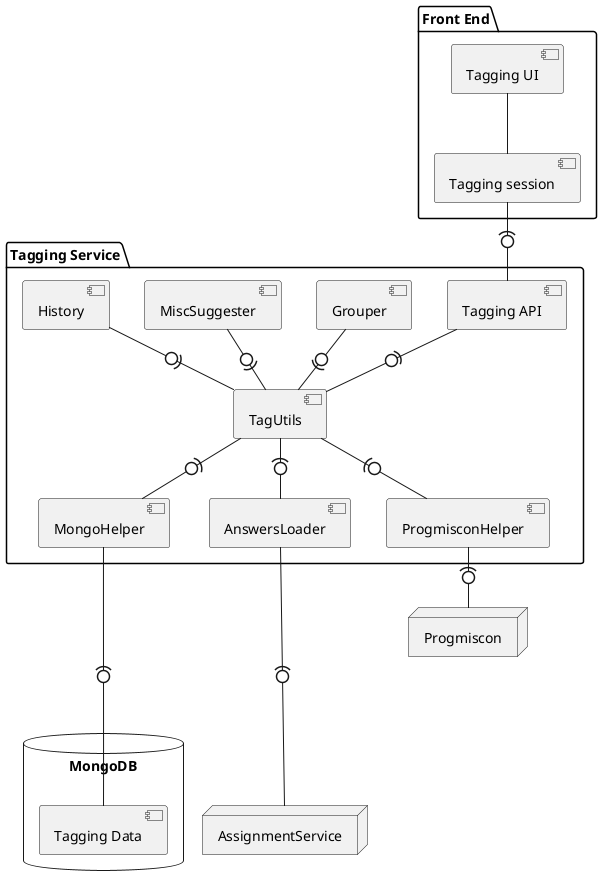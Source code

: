 @startuml


database "MongoDB\n" {
    [Tagging Data] as D
}

package "Tagging Service" as TService {
    [Tagging API] as TAPI
    [Grouper] as G
    [TagUtils] as TU
    [MongoHelper] as MH
    [MiscSuggester] as MS
    [History] as H
    [AnswersLoader] as AL
    [ProgmisconHelper] as PGH

    TAPI -(0- TU

    G -0)- TU
    MS -0)- TU
    H -0)- TU
    TU -(0- AL
    TU -(0- MH
    TU -(0- PGH
}

package "Front End" {
    [Tagging UI] as tui
    [Tagging session] as ts

    tui -- ts
}

node "AssignmentService" as AS
node "Progmiscon" as PG

MH --(0-- D

AL --(0-- AS


ts -(0- TAPI

PGH -(0- PG


@enduml